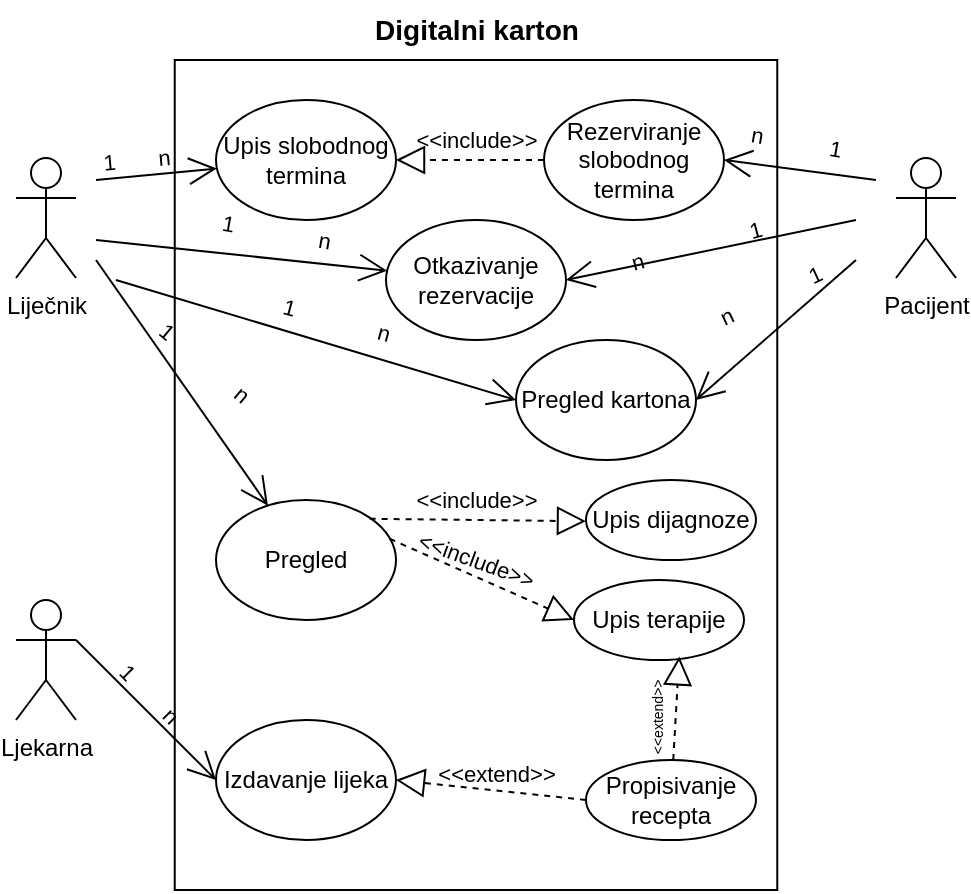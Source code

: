 <mxfile version="21.3.7" type="device">
  <diagram name="Page-1" id="Mk-jO27OoC-zwMBH3Ssf">
    <mxGraphModel dx="1036" dy="614" grid="1" gridSize="10" guides="1" tooltips="1" connect="1" arrows="1" fold="1" page="1" pageScale="1" pageWidth="827" pageHeight="1169" math="0" shadow="0">
      <root>
        <mxCell id="0" />
        <mxCell id="1" parent="0" />
        <mxCell id="KqKOopLyTdT4fjsEHBhW-2" value="" style="rounded=0;whiteSpace=wrap;html=1;rotation=-90;" parent="1" vertex="1">
          <mxGeometry x="172.5" y="96.88" width="415" height="301.25" as="geometry" />
        </mxCell>
        <mxCell id="KqKOopLyTdT4fjsEHBhW-3" value="Liječnik" style="shape=umlActor;verticalLabelPosition=bottom;verticalAlign=top;html=1;outlineConnect=0;" parent="1" vertex="1">
          <mxGeometry x="150" y="89" width="30" height="60" as="geometry" />
        </mxCell>
        <mxCell id="KqKOopLyTdT4fjsEHBhW-6" value="Upis slobodnog termina" style="ellipse;whiteSpace=wrap;html=1;" parent="1" vertex="1">
          <mxGeometry x="250" y="60" width="90" height="60" as="geometry" />
        </mxCell>
        <mxCell id="KqKOopLyTdT4fjsEHBhW-7" value="&lt;b&gt;&lt;font style=&quot;font-size: 14px;&quot;&gt;Digitalni karton&lt;/font&gt;&lt;/b&gt;" style="text;html=1;align=center;verticalAlign=middle;resizable=0;points=[];autosize=1;strokeColor=none;fillColor=none;" parent="1" vertex="1">
          <mxGeometry x="315" y="10" width="130" height="30" as="geometry" />
        </mxCell>
        <mxCell id="KqKOopLyTdT4fjsEHBhW-8" value="Pacijent" style="shape=umlActor;verticalLabelPosition=bottom;verticalAlign=top;html=1;outlineConnect=0;" parent="1" vertex="1">
          <mxGeometry x="590" y="89" width="30" height="60" as="geometry" />
        </mxCell>
        <mxCell id="KqKOopLyTdT4fjsEHBhW-11" value="Rezerviranje slobodnog termina" style="ellipse;whiteSpace=wrap;html=1;" parent="1" vertex="1">
          <mxGeometry x="414" y="60" width="90" height="60" as="geometry" />
        </mxCell>
        <mxCell id="KqKOopLyTdT4fjsEHBhW-15" value="" style="endArrow=open;endFill=1;endSize=12;html=1;rounded=0;" parent="1" target="KqKOopLyTdT4fjsEHBhW-6" edge="1">
          <mxGeometry width="160" relative="1" as="geometry">
            <mxPoint x="190" y="100" as="sourcePoint" />
            <mxPoint x="590" y="250" as="targetPoint" />
          </mxGeometry>
        </mxCell>
        <mxCell id="KqKOopLyTdT4fjsEHBhW-16" value="1&amp;nbsp; &amp;nbsp; &amp;nbsp; &amp;nbsp;n" style="edgeLabel;html=1;align=center;verticalAlign=middle;resizable=0;points=[];labelBackgroundColor=none;rotation=-5;" parent="KqKOopLyTdT4fjsEHBhW-15" vertex="1" connectable="0">
          <mxGeometry x="-0.474" y="1" relative="1" as="geometry">
            <mxPoint x="4" y="-8" as="offset" />
          </mxGeometry>
        </mxCell>
        <mxCell id="KqKOopLyTdT4fjsEHBhW-18" value="" style="endArrow=block;dashed=1;endFill=0;endSize=12;html=1;rounded=0;entryX=1;entryY=0.5;entryDx=0;entryDy=0;" parent="1" source="KqKOopLyTdT4fjsEHBhW-11" target="KqKOopLyTdT4fjsEHBhW-6" edge="1">
          <mxGeometry width="160" relative="1" as="geometry">
            <mxPoint x="430" y="250" as="sourcePoint" />
            <mxPoint x="590" y="250" as="targetPoint" />
          </mxGeometry>
        </mxCell>
        <mxCell id="KqKOopLyTdT4fjsEHBhW-19" value="&amp;lt;&amp;lt;include&amp;gt;&amp;gt;" style="edgeLabel;html=1;align=center;verticalAlign=middle;resizable=0;points=[];labelBackgroundColor=none;" parent="KqKOopLyTdT4fjsEHBhW-18" vertex="1" connectable="0">
          <mxGeometry x="-0.373" y="3" relative="1" as="geometry">
            <mxPoint x="-11" y="-13" as="offset" />
          </mxGeometry>
        </mxCell>
        <mxCell id="KqKOopLyTdT4fjsEHBhW-20" value="" style="endArrow=open;endFill=1;endSize=12;html=1;rounded=0;entryX=1;entryY=0.5;entryDx=0;entryDy=0;" parent="1" target="KqKOopLyTdT4fjsEHBhW-11" edge="1">
          <mxGeometry width="160" relative="1" as="geometry">
            <mxPoint x="580" y="100" as="sourcePoint" />
            <mxPoint x="489" y="160" as="targetPoint" />
          </mxGeometry>
        </mxCell>
        <mxCell id="KqKOopLyTdT4fjsEHBhW-21" value="n&amp;nbsp; &amp;nbsp; &amp;nbsp; &amp;nbsp; &amp;nbsp; &amp;nbsp;1" style="edgeLabel;html=1;align=center;verticalAlign=middle;resizable=0;points=[];labelBackgroundColor=none;rotation=10;" parent="KqKOopLyTdT4fjsEHBhW-20" vertex="1" connectable="0">
          <mxGeometry x="-0.474" y="1" relative="1" as="geometry">
            <mxPoint x="-20" y="-18" as="offset" />
          </mxGeometry>
        </mxCell>
        <mxCell id="KqKOopLyTdT4fjsEHBhW-24" value="Otkazivanje rezervacije" style="ellipse;whiteSpace=wrap;html=1;" parent="1" vertex="1">
          <mxGeometry x="335" y="120" width="90" height="60" as="geometry" />
        </mxCell>
        <mxCell id="KqKOopLyTdT4fjsEHBhW-25" value="" style="endArrow=open;endFill=1;endSize=12;html=1;rounded=0;" parent="1" target="KqKOopLyTdT4fjsEHBhW-24" edge="1">
          <mxGeometry width="160" relative="1" as="geometry">
            <mxPoint x="190" y="130" as="sourcePoint" />
            <mxPoint x="590" y="320" as="targetPoint" />
          </mxGeometry>
        </mxCell>
        <mxCell id="KqKOopLyTdT4fjsEHBhW-28" value="1&amp;nbsp; &amp;nbsp; &amp;nbsp; &amp;nbsp; &amp;nbsp; &amp;nbsp; &amp;nbsp; n" style="edgeLabel;html=1;align=center;verticalAlign=middle;resizable=0;points=[];labelBackgroundColor=none;rotation=10;" parent="KqKOopLyTdT4fjsEHBhW-25" vertex="1" connectable="0">
          <mxGeometry x="0.227" y="1" relative="1" as="geometry">
            <mxPoint y="-13" as="offset" />
          </mxGeometry>
        </mxCell>
        <mxCell id="KqKOopLyTdT4fjsEHBhW-27" value="" style="endArrow=open;endFill=1;endSize=12;html=1;rounded=0;entryX=1;entryY=0.5;entryDx=0;entryDy=0;" parent="1" target="KqKOopLyTdT4fjsEHBhW-24" edge="1">
          <mxGeometry width="160" relative="1" as="geometry">
            <mxPoint x="570" y="120" as="sourcePoint" />
            <mxPoint x="322" y="162" as="targetPoint" />
          </mxGeometry>
        </mxCell>
        <mxCell id="KqKOopLyTdT4fjsEHBhW-29" value="n&amp;nbsp; &amp;nbsp; &amp;nbsp; &amp;nbsp; &amp;nbsp; &amp;nbsp; &amp;nbsp; &amp;nbsp; &amp;nbsp; 1" style="edgeLabel;html=1;align=center;verticalAlign=middle;resizable=0;points=[];labelBackgroundColor=none;rotation=-15;" parent="KqKOopLyTdT4fjsEHBhW-27" vertex="1" connectable="0">
          <mxGeometry x="-0.259" y="2" relative="1" as="geometry">
            <mxPoint x="-27" as="offset" />
          </mxGeometry>
        </mxCell>
        <mxCell id="KqKOopLyTdT4fjsEHBhW-30" value="Pregled" style="ellipse;whiteSpace=wrap;html=1;" parent="1" vertex="1">
          <mxGeometry x="250" y="260" width="90" height="60" as="geometry" />
        </mxCell>
        <mxCell id="KqKOopLyTdT4fjsEHBhW-31" value="" style="endArrow=open;endFill=1;endSize=12;html=1;rounded=0;" parent="1" target="KqKOopLyTdT4fjsEHBhW-30" edge="1">
          <mxGeometry width="160" relative="1" as="geometry">
            <mxPoint x="190" y="140" as="sourcePoint" />
            <mxPoint x="587.5" y="460.01" as="targetPoint" />
          </mxGeometry>
        </mxCell>
        <mxCell id="KqKOopLyTdT4fjsEHBhW-32" value="1&amp;nbsp; &amp;nbsp; &amp;nbsp; &amp;nbsp; &amp;nbsp; &amp;nbsp; &amp;nbsp; n" style="edgeLabel;html=1;align=center;verticalAlign=middle;resizable=0;points=[];labelBackgroundColor=none;rotation=40;" parent="KqKOopLyTdT4fjsEHBhW-31" vertex="1" connectable="0">
          <mxGeometry x="0.227" y="1" relative="1" as="geometry">
            <mxPoint y="-24" as="offset" />
          </mxGeometry>
        </mxCell>
        <mxCell id="KqKOopLyTdT4fjsEHBhW-33" value="" style="endArrow=block;dashed=1;endFill=0;endSize=12;html=1;rounded=0;entryX=0;entryY=0.5;entryDx=0;entryDy=0;exitX=1;exitY=0;exitDx=0;exitDy=0;" parent="1" edge="1">
          <mxGeometry width="160" relative="1" as="geometry">
            <mxPoint x="326.82" y="269.397" as="sourcePoint" />
            <mxPoint x="435" y="270.61" as="targetPoint" />
          </mxGeometry>
        </mxCell>
        <mxCell id="KqKOopLyTdT4fjsEHBhW-34" value="&amp;lt;&amp;lt;include&amp;gt;&amp;gt;" style="edgeLabel;html=1;align=center;verticalAlign=middle;resizable=0;points=[];labelBackgroundColor=none;" parent="KqKOopLyTdT4fjsEHBhW-33" vertex="1" connectable="0">
          <mxGeometry x="-0.373" y="3" relative="1" as="geometry">
            <mxPoint x="19" y="-7" as="offset" />
          </mxGeometry>
        </mxCell>
        <mxCell id="KqKOopLyTdT4fjsEHBhW-35" value="Upis terapije" style="ellipse;whiteSpace=wrap;html=1;" parent="1" vertex="1">
          <mxGeometry x="429" y="300" width="85" height="40" as="geometry" />
        </mxCell>
        <mxCell id="KqKOopLyTdT4fjsEHBhW-36" value="Upis dijagnoze" style="ellipse;whiteSpace=wrap;html=1;" parent="1" vertex="1">
          <mxGeometry x="435" y="250" width="85" height="40" as="geometry" />
        </mxCell>
        <mxCell id="KqKOopLyTdT4fjsEHBhW-37" value="Propisivanje recepta" style="ellipse;whiteSpace=wrap;html=1;" parent="1" vertex="1">
          <mxGeometry x="435" y="390" width="85" height="40" as="geometry" />
        </mxCell>
        <mxCell id="KqKOopLyTdT4fjsEHBhW-38" value="" style="endArrow=block;dashed=1;endFill=0;endSize=12;html=1;rounded=0;exitX=1;exitY=0;exitDx=0;exitDy=0;" parent="1" edge="1">
          <mxGeometry width="160" relative="1" as="geometry">
            <mxPoint x="336.82" y="279.397" as="sourcePoint" />
            <mxPoint x="429" y="320" as="targetPoint" />
          </mxGeometry>
        </mxCell>
        <mxCell id="KqKOopLyTdT4fjsEHBhW-39" value="&amp;lt;&amp;lt;include&amp;gt;&amp;gt;" style="edgeLabel;html=1;align=center;verticalAlign=middle;resizable=0;points=[];labelBackgroundColor=none;rotation=20;" parent="KqKOopLyTdT4fjsEHBhW-38" vertex="1" connectable="0">
          <mxGeometry x="-0.373" y="3" relative="1" as="geometry">
            <mxPoint x="13" as="offset" />
          </mxGeometry>
        </mxCell>
        <mxCell id="KqKOopLyTdT4fjsEHBhW-40" value="" style="endArrow=block;dashed=1;endFill=0;endSize=12;html=1;rounded=0;entryX=0.619;entryY=0.955;entryDx=0;entryDy=0;entryPerimeter=0;" parent="1" source="KqKOopLyTdT4fjsEHBhW-37" target="KqKOopLyTdT4fjsEHBhW-35" edge="1">
          <mxGeometry width="160" relative="1" as="geometry">
            <mxPoint x="430.58" y="363" as="sourcePoint" />
            <mxPoint x="325.0" y="311.213" as="targetPoint" />
          </mxGeometry>
        </mxCell>
        <mxCell id="KqKOopLyTdT4fjsEHBhW-41" value="&lt;font style=&quot;font-size: 7px;&quot;&gt;&amp;lt;&amp;lt;extend&amp;gt;&amp;gt;&lt;/font&gt;" style="edgeLabel;html=1;align=center;verticalAlign=middle;resizable=0;points=[];labelBackgroundColor=none;rotation=-90;" parent="KqKOopLyTdT4fjsEHBhW-40" vertex="1" connectable="0">
          <mxGeometry x="-0.373" y="3" relative="1" as="geometry">
            <mxPoint x="-7" y="-4" as="offset" />
          </mxGeometry>
        </mxCell>
        <mxCell id="KqKOopLyTdT4fjsEHBhW-42" value="Ljekarna" style="shape=umlActor;verticalLabelPosition=bottom;verticalAlign=top;html=1;" parent="1" vertex="1">
          <mxGeometry x="150" y="310" width="30" height="60" as="geometry" />
        </mxCell>
        <mxCell id="KqKOopLyTdT4fjsEHBhW-43" value="Izdavanje lijeka" style="ellipse;whiteSpace=wrap;html=1;" parent="1" vertex="1">
          <mxGeometry x="250" y="370" width="90" height="60" as="geometry" />
        </mxCell>
        <mxCell id="KqKOopLyTdT4fjsEHBhW-44" value="" style="endArrow=block;dashed=1;endFill=0;endSize=12;html=1;rounded=0;exitX=0;exitY=0.5;exitDx=0;exitDy=0;" parent="1" source="KqKOopLyTdT4fjsEHBhW-37" edge="1">
          <mxGeometry width="160" relative="1" as="geometry">
            <mxPoint x="435.0" y="373" as="sourcePoint" />
            <mxPoint x="340" y="400" as="targetPoint" />
          </mxGeometry>
        </mxCell>
        <mxCell id="KqKOopLyTdT4fjsEHBhW-45" value="&amp;lt;&amp;lt;extend&amp;gt;&amp;gt;" style="edgeLabel;html=1;align=center;verticalAlign=middle;resizable=0;points=[];labelBackgroundColor=none;rotation=0;" parent="KqKOopLyTdT4fjsEHBhW-44" vertex="1" connectable="0">
          <mxGeometry x="-0.373" y="3" relative="1" as="geometry">
            <mxPoint x="-15" y="-13" as="offset" />
          </mxGeometry>
        </mxCell>
        <mxCell id="KqKOopLyTdT4fjsEHBhW-46" value="" style="endArrow=open;endFill=1;endSize=12;html=1;rounded=0;exitX=1;exitY=0.333;exitDx=0;exitDy=0;exitPerimeter=0;entryX=0;entryY=0.5;entryDx=0;entryDy=0;" parent="1" source="KqKOopLyTdT4fjsEHBhW-42" target="KqKOopLyTdT4fjsEHBhW-43" edge="1">
          <mxGeometry width="160" relative="1" as="geometry">
            <mxPoint x="200" y="160" as="sourcePoint" />
            <mxPoint x="267" y="216" as="targetPoint" />
          </mxGeometry>
        </mxCell>
        <mxCell id="KqKOopLyTdT4fjsEHBhW-47" value="1&amp;nbsp; &amp;nbsp; &amp;nbsp; &amp;nbsp; n" style="edgeLabel;html=1;align=center;verticalAlign=middle;resizable=0;points=[];labelBackgroundColor=none;rotation=45;" parent="KqKOopLyTdT4fjsEHBhW-46" vertex="1" connectable="0">
          <mxGeometry x="0.227" y="1" relative="1" as="geometry">
            <mxPoint x="-7" y="-15" as="offset" />
          </mxGeometry>
        </mxCell>
        <mxCell id="KqKOopLyTdT4fjsEHBhW-50" value="Pregled kartona" style="ellipse;whiteSpace=wrap;html=1;" parent="1" vertex="1">
          <mxGeometry x="400" y="180" width="90" height="60" as="geometry" />
        </mxCell>
        <mxCell id="KqKOopLyTdT4fjsEHBhW-51" value="" style="endArrow=open;endFill=1;endSize=12;html=1;rounded=0;entryX=1;entryY=0.5;entryDx=0;entryDy=0;" parent="1" target="KqKOopLyTdT4fjsEHBhW-50" edge="1">
          <mxGeometry width="160" relative="1" as="geometry">
            <mxPoint x="570" y="140" as="sourcePoint" />
            <mxPoint x="322" y="222" as="targetPoint" />
          </mxGeometry>
        </mxCell>
        <mxCell id="KqKOopLyTdT4fjsEHBhW-52" value="n&amp;nbsp; &amp;nbsp; &amp;nbsp; &amp;nbsp; &amp;nbsp; &amp;nbsp; &amp;nbsp; 1" style="edgeLabel;html=1;align=center;verticalAlign=middle;resizable=0;points=[];labelBackgroundColor=none;rotation=-25;" parent="KqKOopLyTdT4fjsEHBhW-51" vertex="1" connectable="0">
          <mxGeometry x="-0.259" y="2" relative="1" as="geometry">
            <mxPoint x="-15" y="-10" as="offset" />
          </mxGeometry>
        </mxCell>
        <mxCell id="qST507DM2FDObyA_LOkd-1" value="" style="endArrow=open;endFill=1;endSize=12;html=1;rounded=0;entryX=0;entryY=0.5;entryDx=0;entryDy=0;" edge="1" parent="1" target="KqKOopLyTdT4fjsEHBhW-50">
          <mxGeometry width="160" relative="1" as="geometry">
            <mxPoint x="200" y="150" as="sourcePoint" />
            <mxPoint x="286" y="273" as="targetPoint" />
          </mxGeometry>
        </mxCell>
        <mxCell id="qST507DM2FDObyA_LOkd-2" value="1&amp;nbsp; &amp;nbsp; &amp;nbsp; &amp;nbsp; &amp;nbsp; &amp;nbsp; &amp;nbsp; n" style="edgeLabel;html=1;align=center;verticalAlign=middle;resizable=0;points=[];labelBackgroundColor=none;rotation=15;" vertex="1" connectable="0" parent="qST507DM2FDObyA_LOkd-1">
          <mxGeometry x="0.227" y="1" relative="1" as="geometry">
            <mxPoint x="-13" y="-16" as="offset" />
          </mxGeometry>
        </mxCell>
      </root>
    </mxGraphModel>
  </diagram>
</mxfile>
